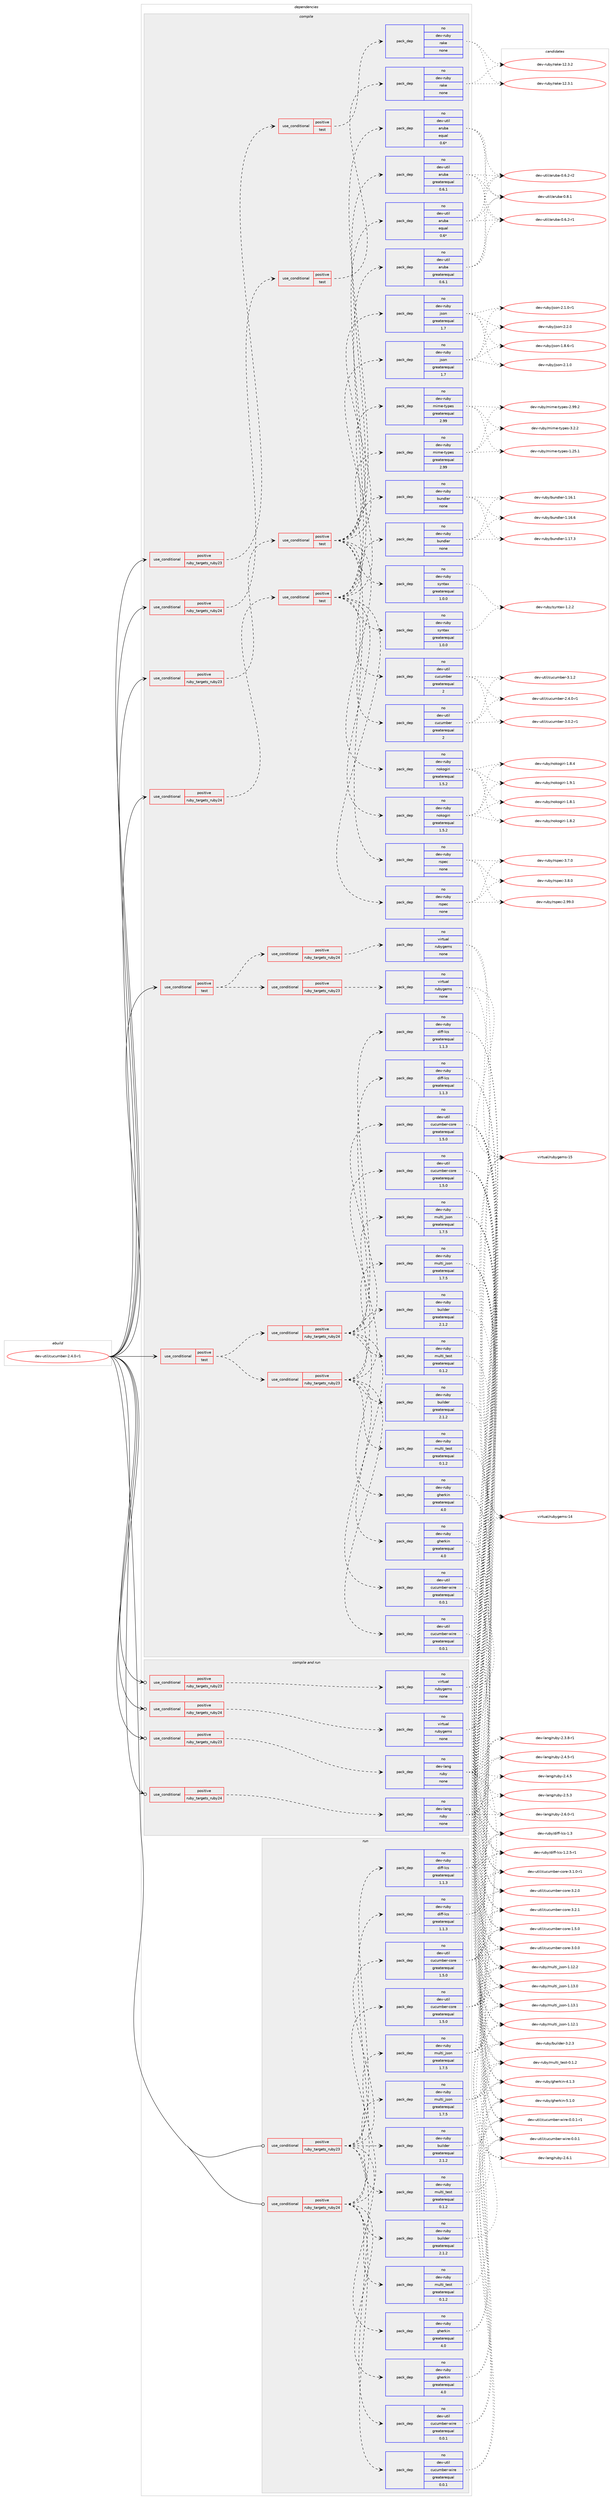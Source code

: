 digraph prolog {

# *************
# Graph options
# *************

newrank=true;
concentrate=true;
compound=true;
graph [rankdir=LR,fontname=Helvetica,fontsize=10,ranksep=1.5];#, ranksep=2.5, nodesep=0.2];
edge  [arrowhead=vee];
node  [fontname=Helvetica,fontsize=10];

# **********
# The ebuild
# **********

subgraph cluster_leftcol {
color=gray;
rank=same;
label=<<i>ebuild</i>>;
id [label="dev-util/cucumber-2.4.0-r1", color=red, width=4, href="../dev-util/cucumber-2.4.0-r1.svg"];
}

# ****************
# The dependencies
# ****************

subgraph cluster_midcol {
color=gray;
label=<<i>dependencies</i>>;
subgraph cluster_compile {
fillcolor="#eeeeee";
style=filled;
label=<<i>compile</i>>;
subgraph cond423605 {
dependency1543018 [label=<<TABLE BORDER="0" CELLBORDER="1" CELLSPACING="0" CELLPADDING="4"><TR><TD ROWSPAN="3" CELLPADDING="10">use_conditional</TD></TR><TR><TD>positive</TD></TR><TR><TD>ruby_targets_ruby23</TD></TR></TABLE>>, shape=none, color=red];
subgraph cond423606 {
dependency1543019 [label=<<TABLE BORDER="0" CELLBORDER="1" CELLSPACING="0" CELLPADDING="4"><TR><TD ROWSPAN="3" CELLPADDING="10">use_conditional</TD></TR><TR><TD>positive</TD></TR><TR><TD>test</TD></TR></TABLE>>, shape=none, color=red];
subgraph pack1095792 {
dependency1543020 [label=<<TABLE BORDER="0" CELLBORDER="1" CELLSPACING="0" CELLPADDING="4" WIDTH="220"><TR><TD ROWSPAN="6" CELLPADDING="30">pack_dep</TD></TR><TR><TD WIDTH="110">no</TD></TR><TR><TD>dev-ruby</TD></TR><TR><TD>rake</TD></TR><TR><TD>none</TD></TR><TR><TD></TD></TR></TABLE>>, shape=none, color=blue];
}
dependency1543019:e -> dependency1543020:w [weight=20,style="dashed",arrowhead="vee"];
}
dependency1543018:e -> dependency1543019:w [weight=20,style="dashed",arrowhead="vee"];
}
id:e -> dependency1543018:w [weight=20,style="solid",arrowhead="vee"];
subgraph cond423607 {
dependency1543021 [label=<<TABLE BORDER="0" CELLBORDER="1" CELLSPACING="0" CELLPADDING="4"><TR><TD ROWSPAN="3" CELLPADDING="10">use_conditional</TD></TR><TR><TD>positive</TD></TR><TR><TD>ruby_targets_ruby23</TD></TR></TABLE>>, shape=none, color=red];
subgraph cond423608 {
dependency1543022 [label=<<TABLE BORDER="0" CELLBORDER="1" CELLSPACING="0" CELLPADDING="4"><TR><TD ROWSPAN="3" CELLPADDING="10">use_conditional</TD></TR><TR><TD>positive</TD></TR><TR><TD>test</TD></TR></TABLE>>, shape=none, color=red];
subgraph pack1095793 {
dependency1543023 [label=<<TABLE BORDER="0" CELLBORDER="1" CELLSPACING="0" CELLPADDING="4" WIDTH="220"><TR><TD ROWSPAN="6" CELLPADDING="30">pack_dep</TD></TR><TR><TD WIDTH="110">no</TD></TR><TR><TD>dev-ruby</TD></TR><TR><TD>rspec</TD></TR><TR><TD>none</TD></TR><TR><TD></TD></TR></TABLE>>, shape=none, color=blue];
}
dependency1543022:e -> dependency1543023:w [weight=20,style="dashed",arrowhead="vee"];
subgraph pack1095794 {
dependency1543024 [label=<<TABLE BORDER="0" CELLBORDER="1" CELLSPACING="0" CELLPADDING="4" WIDTH="220"><TR><TD ROWSPAN="6" CELLPADDING="30">pack_dep</TD></TR><TR><TD WIDTH="110">no</TD></TR><TR><TD>dev-ruby</TD></TR><TR><TD>bundler</TD></TR><TR><TD>none</TD></TR><TR><TD></TD></TR></TABLE>>, shape=none, color=blue];
}
dependency1543022:e -> dependency1543024:w [weight=20,style="dashed",arrowhead="vee"];
subgraph pack1095795 {
dependency1543025 [label=<<TABLE BORDER="0" CELLBORDER="1" CELLSPACING="0" CELLPADDING="4" WIDTH="220"><TR><TD ROWSPAN="6" CELLPADDING="30">pack_dep</TD></TR><TR><TD WIDTH="110">no</TD></TR><TR><TD>dev-ruby</TD></TR><TR><TD>nokogiri</TD></TR><TR><TD>greaterequal</TD></TR><TR><TD>1.5.2</TD></TR></TABLE>>, shape=none, color=blue];
}
dependency1543022:e -> dependency1543025:w [weight=20,style="dashed",arrowhead="vee"];
subgraph pack1095796 {
dependency1543026 [label=<<TABLE BORDER="0" CELLBORDER="1" CELLSPACING="0" CELLPADDING="4" WIDTH="220"><TR><TD ROWSPAN="6" CELLPADDING="30">pack_dep</TD></TR><TR><TD WIDTH="110">no</TD></TR><TR><TD>dev-ruby</TD></TR><TR><TD>syntax</TD></TR><TR><TD>greaterequal</TD></TR><TR><TD>1.0.0</TD></TR></TABLE>>, shape=none, color=blue];
}
dependency1543022:e -> dependency1543026:w [weight=20,style="dashed",arrowhead="vee"];
subgraph pack1095797 {
dependency1543027 [label=<<TABLE BORDER="0" CELLBORDER="1" CELLSPACING="0" CELLPADDING="4" WIDTH="220"><TR><TD ROWSPAN="6" CELLPADDING="30">pack_dep</TD></TR><TR><TD WIDTH="110">no</TD></TR><TR><TD>dev-util</TD></TR><TR><TD>aruba</TD></TR><TR><TD>greaterequal</TD></TR><TR><TD>0.6.1</TD></TR></TABLE>>, shape=none, color=blue];
}
dependency1543022:e -> dependency1543027:w [weight=20,style="dashed",arrowhead="vee"];
subgraph pack1095798 {
dependency1543028 [label=<<TABLE BORDER="0" CELLBORDER="1" CELLSPACING="0" CELLPADDING="4" WIDTH="220"><TR><TD ROWSPAN="6" CELLPADDING="30">pack_dep</TD></TR><TR><TD WIDTH="110">no</TD></TR><TR><TD>dev-util</TD></TR><TR><TD>aruba</TD></TR><TR><TD>equal</TD></TR><TR><TD>0.6*</TD></TR></TABLE>>, shape=none, color=blue];
}
dependency1543022:e -> dependency1543028:w [weight=20,style="dashed",arrowhead="vee"];
subgraph pack1095799 {
dependency1543029 [label=<<TABLE BORDER="0" CELLBORDER="1" CELLSPACING="0" CELLPADDING="4" WIDTH="220"><TR><TD ROWSPAN="6" CELLPADDING="30">pack_dep</TD></TR><TR><TD WIDTH="110">no</TD></TR><TR><TD>dev-ruby</TD></TR><TR><TD>json</TD></TR><TR><TD>greaterequal</TD></TR><TR><TD>1.7</TD></TR></TABLE>>, shape=none, color=blue];
}
dependency1543022:e -> dependency1543029:w [weight=20,style="dashed",arrowhead="vee"];
subgraph pack1095800 {
dependency1543030 [label=<<TABLE BORDER="0" CELLBORDER="1" CELLSPACING="0" CELLPADDING="4" WIDTH="220"><TR><TD ROWSPAN="6" CELLPADDING="30">pack_dep</TD></TR><TR><TD WIDTH="110">no</TD></TR><TR><TD>dev-util</TD></TR><TR><TD>cucumber</TD></TR><TR><TD>greaterequal</TD></TR><TR><TD>2</TD></TR></TABLE>>, shape=none, color=blue];
}
dependency1543022:e -> dependency1543030:w [weight=20,style="dashed",arrowhead="vee"];
subgraph pack1095801 {
dependency1543031 [label=<<TABLE BORDER="0" CELLBORDER="1" CELLSPACING="0" CELLPADDING="4" WIDTH="220"><TR><TD ROWSPAN="6" CELLPADDING="30">pack_dep</TD></TR><TR><TD WIDTH="110">no</TD></TR><TR><TD>dev-ruby</TD></TR><TR><TD>mime-types</TD></TR><TR><TD>greaterequal</TD></TR><TR><TD>2.99</TD></TR></TABLE>>, shape=none, color=blue];
}
dependency1543022:e -> dependency1543031:w [weight=20,style="dashed",arrowhead="vee"];
}
dependency1543021:e -> dependency1543022:w [weight=20,style="dashed",arrowhead="vee"];
}
id:e -> dependency1543021:w [weight=20,style="solid",arrowhead="vee"];
subgraph cond423609 {
dependency1543032 [label=<<TABLE BORDER="0" CELLBORDER="1" CELLSPACING="0" CELLPADDING="4"><TR><TD ROWSPAN="3" CELLPADDING="10">use_conditional</TD></TR><TR><TD>positive</TD></TR><TR><TD>ruby_targets_ruby24</TD></TR></TABLE>>, shape=none, color=red];
subgraph cond423610 {
dependency1543033 [label=<<TABLE BORDER="0" CELLBORDER="1" CELLSPACING="0" CELLPADDING="4"><TR><TD ROWSPAN="3" CELLPADDING="10">use_conditional</TD></TR><TR><TD>positive</TD></TR><TR><TD>test</TD></TR></TABLE>>, shape=none, color=red];
subgraph pack1095802 {
dependency1543034 [label=<<TABLE BORDER="0" CELLBORDER="1" CELLSPACING="0" CELLPADDING="4" WIDTH="220"><TR><TD ROWSPAN="6" CELLPADDING="30">pack_dep</TD></TR><TR><TD WIDTH="110">no</TD></TR><TR><TD>dev-ruby</TD></TR><TR><TD>rake</TD></TR><TR><TD>none</TD></TR><TR><TD></TD></TR></TABLE>>, shape=none, color=blue];
}
dependency1543033:e -> dependency1543034:w [weight=20,style="dashed",arrowhead="vee"];
}
dependency1543032:e -> dependency1543033:w [weight=20,style="dashed",arrowhead="vee"];
}
id:e -> dependency1543032:w [weight=20,style="solid",arrowhead="vee"];
subgraph cond423611 {
dependency1543035 [label=<<TABLE BORDER="0" CELLBORDER="1" CELLSPACING="0" CELLPADDING="4"><TR><TD ROWSPAN="3" CELLPADDING="10">use_conditional</TD></TR><TR><TD>positive</TD></TR><TR><TD>ruby_targets_ruby24</TD></TR></TABLE>>, shape=none, color=red];
subgraph cond423612 {
dependency1543036 [label=<<TABLE BORDER="0" CELLBORDER="1" CELLSPACING="0" CELLPADDING="4"><TR><TD ROWSPAN="3" CELLPADDING="10">use_conditional</TD></TR><TR><TD>positive</TD></TR><TR><TD>test</TD></TR></TABLE>>, shape=none, color=red];
subgraph pack1095803 {
dependency1543037 [label=<<TABLE BORDER="0" CELLBORDER="1" CELLSPACING="0" CELLPADDING="4" WIDTH="220"><TR><TD ROWSPAN="6" CELLPADDING="30">pack_dep</TD></TR><TR><TD WIDTH="110">no</TD></TR><TR><TD>dev-ruby</TD></TR><TR><TD>rspec</TD></TR><TR><TD>none</TD></TR><TR><TD></TD></TR></TABLE>>, shape=none, color=blue];
}
dependency1543036:e -> dependency1543037:w [weight=20,style="dashed",arrowhead="vee"];
subgraph pack1095804 {
dependency1543038 [label=<<TABLE BORDER="0" CELLBORDER="1" CELLSPACING="0" CELLPADDING="4" WIDTH="220"><TR><TD ROWSPAN="6" CELLPADDING="30">pack_dep</TD></TR><TR><TD WIDTH="110">no</TD></TR><TR><TD>dev-ruby</TD></TR><TR><TD>bundler</TD></TR><TR><TD>none</TD></TR><TR><TD></TD></TR></TABLE>>, shape=none, color=blue];
}
dependency1543036:e -> dependency1543038:w [weight=20,style="dashed",arrowhead="vee"];
subgraph pack1095805 {
dependency1543039 [label=<<TABLE BORDER="0" CELLBORDER="1" CELLSPACING="0" CELLPADDING="4" WIDTH="220"><TR><TD ROWSPAN="6" CELLPADDING="30">pack_dep</TD></TR><TR><TD WIDTH="110">no</TD></TR><TR><TD>dev-ruby</TD></TR><TR><TD>nokogiri</TD></TR><TR><TD>greaterequal</TD></TR><TR><TD>1.5.2</TD></TR></TABLE>>, shape=none, color=blue];
}
dependency1543036:e -> dependency1543039:w [weight=20,style="dashed",arrowhead="vee"];
subgraph pack1095806 {
dependency1543040 [label=<<TABLE BORDER="0" CELLBORDER="1" CELLSPACING="0" CELLPADDING="4" WIDTH="220"><TR><TD ROWSPAN="6" CELLPADDING="30">pack_dep</TD></TR><TR><TD WIDTH="110">no</TD></TR><TR><TD>dev-ruby</TD></TR><TR><TD>syntax</TD></TR><TR><TD>greaterequal</TD></TR><TR><TD>1.0.0</TD></TR></TABLE>>, shape=none, color=blue];
}
dependency1543036:e -> dependency1543040:w [weight=20,style="dashed",arrowhead="vee"];
subgraph pack1095807 {
dependency1543041 [label=<<TABLE BORDER="0" CELLBORDER="1" CELLSPACING="0" CELLPADDING="4" WIDTH="220"><TR><TD ROWSPAN="6" CELLPADDING="30">pack_dep</TD></TR><TR><TD WIDTH="110">no</TD></TR><TR><TD>dev-util</TD></TR><TR><TD>aruba</TD></TR><TR><TD>greaterequal</TD></TR><TR><TD>0.6.1</TD></TR></TABLE>>, shape=none, color=blue];
}
dependency1543036:e -> dependency1543041:w [weight=20,style="dashed",arrowhead="vee"];
subgraph pack1095808 {
dependency1543042 [label=<<TABLE BORDER="0" CELLBORDER="1" CELLSPACING="0" CELLPADDING="4" WIDTH="220"><TR><TD ROWSPAN="6" CELLPADDING="30">pack_dep</TD></TR><TR><TD WIDTH="110">no</TD></TR><TR><TD>dev-util</TD></TR><TR><TD>aruba</TD></TR><TR><TD>equal</TD></TR><TR><TD>0.6*</TD></TR></TABLE>>, shape=none, color=blue];
}
dependency1543036:e -> dependency1543042:w [weight=20,style="dashed",arrowhead="vee"];
subgraph pack1095809 {
dependency1543043 [label=<<TABLE BORDER="0" CELLBORDER="1" CELLSPACING="0" CELLPADDING="4" WIDTH="220"><TR><TD ROWSPAN="6" CELLPADDING="30">pack_dep</TD></TR><TR><TD WIDTH="110">no</TD></TR><TR><TD>dev-ruby</TD></TR><TR><TD>json</TD></TR><TR><TD>greaterequal</TD></TR><TR><TD>1.7</TD></TR></TABLE>>, shape=none, color=blue];
}
dependency1543036:e -> dependency1543043:w [weight=20,style="dashed",arrowhead="vee"];
subgraph pack1095810 {
dependency1543044 [label=<<TABLE BORDER="0" CELLBORDER="1" CELLSPACING="0" CELLPADDING="4" WIDTH="220"><TR><TD ROWSPAN="6" CELLPADDING="30">pack_dep</TD></TR><TR><TD WIDTH="110">no</TD></TR><TR><TD>dev-util</TD></TR><TR><TD>cucumber</TD></TR><TR><TD>greaterequal</TD></TR><TR><TD>2</TD></TR></TABLE>>, shape=none, color=blue];
}
dependency1543036:e -> dependency1543044:w [weight=20,style="dashed",arrowhead="vee"];
subgraph pack1095811 {
dependency1543045 [label=<<TABLE BORDER="0" CELLBORDER="1" CELLSPACING="0" CELLPADDING="4" WIDTH="220"><TR><TD ROWSPAN="6" CELLPADDING="30">pack_dep</TD></TR><TR><TD WIDTH="110">no</TD></TR><TR><TD>dev-ruby</TD></TR><TR><TD>mime-types</TD></TR><TR><TD>greaterequal</TD></TR><TR><TD>2.99</TD></TR></TABLE>>, shape=none, color=blue];
}
dependency1543036:e -> dependency1543045:w [weight=20,style="dashed",arrowhead="vee"];
}
dependency1543035:e -> dependency1543036:w [weight=20,style="dashed",arrowhead="vee"];
}
id:e -> dependency1543035:w [weight=20,style="solid",arrowhead="vee"];
subgraph cond423613 {
dependency1543046 [label=<<TABLE BORDER="0" CELLBORDER="1" CELLSPACING="0" CELLPADDING="4"><TR><TD ROWSPAN="3" CELLPADDING="10">use_conditional</TD></TR><TR><TD>positive</TD></TR><TR><TD>test</TD></TR></TABLE>>, shape=none, color=red];
subgraph cond423614 {
dependency1543047 [label=<<TABLE BORDER="0" CELLBORDER="1" CELLSPACING="0" CELLPADDING="4"><TR><TD ROWSPAN="3" CELLPADDING="10">use_conditional</TD></TR><TR><TD>positive</TD></TR><TR><TD>ruby_targets_ruby23</TD></TR></TABLE>>, shape=none, color=red];
subgraph pack1095812 {
dependency1543048 [label=<<TABLE BORDER="0" CELLBORDER="1" CELLSPACING="0" CELLPADDING="4" WIDTH="220"><TR><TD ROWSPAN="6" CELLPADDING="30">pack_dep</TD></TR><TR><TD WIDTH="110">no</TD></TR><TR><TD>dev-ruby</TD></TR><TR><TD>builder</TD></TR><TR><TD>greaterequal</TD></TR><TR><TD>2.1.2</TD></TR></TABLE>>, shape=none, color=blue];
}
dependency1543047:e -> dependency1543048:w [weight=20,style="dashed",arrowhead="vee"];
subgraph pack1095813 {
dependency1543049 [label=<<TABLE BORDER="0" CELLBORDER="1" CELLSPACING="0" CELLPADDING="4" WIDTH="220"><TR><TD ROWSPAN="6" CELLPADDING="30">pack_dep</TD></TR><TR><TD WIDTH="110">no</TD></TR><TR><TD>dev-util</TD></TR><TR><TD>cucumber-core</TD></TR><TR><TD>greaterequal</TD></TR><TR><TD>1.5.0</TD></TR></TABLE>>, shape=none, color=blue];
}
dependency1543047:e -> dependency1543049:w [weight=20,style="dashed",arrowhead="vee"];
subgraph pack1095814 {
dependency1543050 [label=<<TABLE BORDER="0" CELLBORDER="1" CELLSPACING="0" CELLPADDING="4" WIDTH="220"><TR><TD ROWSPAN="6" CELLPADDING="30">pack_dep</TD></TR><TR><TD WIDTH="110">no</TD></TR><TR><TD>dev-util</TD></TR><TR><TD>cucumber-wire</TD></TR><TR><TD>greaterequal</TD></TR><TR><TD>0.0.1</TD></TR></TABLE>>, shape=none, color=blue];
}
dependency1543047:e -> dependency1543050:w [weight=20,style="dashed",arrowhead="vee"];
subgraph pack1095815 {
dependency1543051 [label=<<TABLE BORDER="0" CELLBORDER="1" CELLSPACING="0" CELLPADDING="4" WIDTH="220"><TR><TD ROWSPAN="6" CELLPADDING="30">pack_dep</TD></TR><TR><TD WIDTH="110">no</TD></TR><TR><TD>dev-ruby</TD></TR><TR><TD>diff-lcs</TD></TR><TR><TD>greaterequal</TD></TR><TR><TD>1.1.3</TD></TR></TABLE>>, shape=none, color=blue];
}
dependency1543047:e -> dependency1543051:w [weight=20,style="dashed",arrowhead="vee"];
subgraph pack1095816 {
dependency1543052 [label=<<TABLE BORDER="0" CELLBORDER="1" CELLSPACING="0" CELLPADDING="4" WIDTH="220"><TR><TD ROWSPAN="6" CELLPADDING="30">pack_dep</TD></TR><TR><TD WIDTH="110">no</TD></TR><TR><TD>dev-ruby</TD></TR><TR><TD>gherkin</TD></TR><TR><TD>greaterequal</TD></TR><TR><TD>4.0</TD></TR></TABLE>>, shape=none, color=blue];
}
dependency1543047:e -> dependency1543052:w [weight=20,style="dashed",arrowhead="vee"];
subgraph pack1095817 {
dependency1543053 [label=<<TABLE BORDER="0" CELLBORDER="1" CELLSPACING="0" CELLPADDING="4" WIDTH="220"><TR><TD ROWSPAN="6" CELLPADDING="30">pack_dep</TD></TR><TR><TD WIDTH="110">no</TD></TR><TR><TD>dev-ruby</TD></TR><TR><TD>multi_json</TD></TR><TR><TD>greaterequal</TD></TR><TR><TD>1.7.5</TD></TR></TABLE>>, shape=none, color=blue];
}
dependency1543047:e -> dependency1543053:w [weight=20,style="dashed",arrowhead="vee"];
subgraph pack1095818 {
dependency1543054 [label=<<TABLE BORDER="0" CELLBORDER="1" CELLSPACING="0" CELLPADDING="4" WIDTH="220"><TR><TD ROWSPAN="6" CELLPADDING="30">pack_dep</TD></TR><TR><TD WIDTH="110">no</TD></TR><TR><TD>dev-ruby</TD></TR><TR><TD>multi_test</TD></TR><TR><TD>greaterequal</TD></TR><TR><TD>0.1.2</TD></TR></TABLE>>, shape=none, color=blue];
}
dependency1543047:e -> dependency1543054:w [weight=20,style="dashed",arrowhead="vee"];
}
dependency1543046:e -> dependency1543047:w [weight=20,style="dashed",arrowhead="vee"];
subgraph cond423615 {
dependency1543055 [label=<<TABLE BORDER="0" CELLBORDER="1" CELLSPACING="0" CELLPADDING="4"><TR><TD ROWSPAN="3" CELLPADDING="10">use_conditional</TD></TR><TR><TD>positive</TD></TR><TR><TD>ruby_targets_ruby24</TD></TR></TABLE>>, shape=none, color=red];
subgraph pack1095819 {
dependency1543056 [label=<<TABLE BORDER="0" CELLBORDER="1" CELLSPACING="0" CELLPADDING="4" WIDTH="220"><TR><TD ROWSPAN="6" CELLPADDING="30">pack_dep</TD></TR><TR><TD WIDTH="110">no</TD></TR><TR><TD>dev-ruby</TD></TR><TR><TD>builder</TD></TR><TR><TD>greaterequal</TD></TR><TR><TD>2.1.2</TD></TR></TABLE>>, shape=none, color=blue];
}
dependency1543055:e -> dependency1543056:w [weight=20,style="dashed",arrowhead="vee"];
subgraph pack1095820 {
dependency1543057 [label=<<TABLE BORDER="0" CELLBORDER="1" CELLSPACING="0" CELLPADDING="4" WIDTH="220"><TR><TD ROWSPAN="6" CELLPADDING="30">pack_dep</TD></TR><TR><TD WIDTH="110">no</TD></TR><TR><TD>dev-util</TD></TR><TR><TD>cucumber-core</TD></TR><TR><TD>greaterequal</TD></TR><TR><TD>1.5.0</TD></TR></TABLE>>, shape=none, color=blue];
}
dependency1543055:e -> dependency1543057:w [weight=20,style="dashed",arrowhead="vee"];
subgraph pack1095821 {
dependency1543058 [label=<<TABLE BORDER="0" CELLBORDER="1" CELLSPACING="0" CELLPADDING="4" WIDTH="220"><TR><TD ROWSPAN="6" CELLPADDING="30">pack_dep</TD></TR><TR><TD WIDTH="110">no</TD></TR><TR><TD>dev-util</TD></TR><TR><TD>cucumber-wire</TD></TR><TR><TD>greaterequal</TD></TR><TR><TD>0.0.1</TD></TR></TABLE>>, shape=none, color=blue];
}
dependency1543055:e -> dependency1543058:w [weight=20,style="dashed",arrowhead="vee"];
subgraph pack1095822 {
dependency1543059 [label=<<TABLE BORDER="0" CELLBORDER="1" CELLSPACING="0" CELLPADDING="4" WIDTH="220"><TR><TD ROWSPAN="6" CELLPADDING="30">pack_dep</TD></TR><TR><TD WIDTH="110">no</TD></TR><TR><TD>dev-ruby</TD></TR><TR><TD>diff-lcs</TD></TR><TR><TD>greaterequal</TD></TR><TR><TD>1.1.3</TD></TR></TABLE>>, shape=none, color=blue];
}
dependency1543055:e -> dependency1543059:w [weight=20,style="dashed",arrowhead="vee"];
subgraph pack1095823 {
dependency1543060 [label=<<TABLE BORDER="0" CELLBORDER="1" CELLSPACING="0" CELLPADDING="4" WIDTH="220"><TR><TD ROWSPAN="6" CELLPADDING="30">pack_dep</TD></TR><TR><TD WIDTH="110">no</TD></TR><TR><TD>dev-ruby</TD></TR><TR><TD>gherkin</TD></TR><TR><TD>greaterequal</TD></TR><TR><TD>4.0</TD></TR></TABLE>>, shape=none, color=blue];
}
dependency1543055:e -> dependency1543060:w [weight=20,style="dashed",arrowhead="vee"];
subgraph pack1095824 {
dependency1543061 [label=<<TABLE BORDER="0" CELLBORDER="1" CELLSPACING="0" CELLPADDING="4" WIDTH="220"><TR><TD ROWSPAN="6" CELLPADDING="30">pack_dep</TD></TR><TR><TD WIDTH="110">no</TD></TR><TR><TD>dev-ruby</TD></TR><TR><TD>multi_json</TD></TR><TR><TD>greaterequal</TD></TR><TR><TD>1.7.5</TD></TR></TABLE>>, shape=none, color=blue];
}
dependency1543055:e -> dependency1543061:w [weight=20,style="dashed",arrowhead="vee"];
subgraph pack1095825 {
dependency1543062 [label=<<TABLE BORDER="0" CELLBORDER="1" CELLSPACING="0" CELLPADDING="4" WIDTH="220"><TR><TD ROWSPAN="6" CELLPADDING="30">pack_dep</TD></TR><TR><TD WIDTH="110">no</TD></TR><TR><TD>dev-ruby</TD></TR><TR><TD>multi_test</TD></TR><TR><TD>greaterequal</TD></TR><TR><TD>0.1.2</TD></TR></TABLE>>, shape=none, color=blue];
}
dependency1543055:e -> dependency1543062:w [weight=20,style="dashed",arrowhead="vee"];
}
dependency1543046:e -> dependency1543055:w [weight=20,style="dashed",arrowhead="vee"];
}
id:e -> dependency1543046:w [weight=20,style="solid",arrowhead="vee"];
subgraph cond423616 {
dependency1543063 [label=<<TABLE BORDER="0" CELLBORDER="1" CELLSPACING="0" CELLPADDING="4"><TR><TD ROWSPAN="3" CELLPADDING="10">use_conditional</TD></TR><TR><TD>positive</TD></TR><TR><TD>test</TD></TR></TABLE>>, shape=none, color=red];
subgraph cond423617 {
dependency1543064 [label=<<TABLE BORDER="0" CELLBORDER="1" CELLSPACING="0" CELLPADDING="4"><TR><TD ROWSPAN="3" CELLPADDING="10">use_conditional</TD></TR><TR><TD>positive</TD></TR><TR><TD>ruby_targets_ruby23</TD></TR></TABLE>>, shape=none, color=red];
subgraph pack1095826 {
dependency1543065 [label=<<TABLE BORDER="0" CELLBORDER="1" CELLSPACING="0" CELLPADDING="4" WIDTH="220"><TR><TD ROWSPAN="6" CELLPADDING="30">pack_dep</TD></TR><TR><TD WIDTH="110">no</TD></TR><TR><TD>virtual</TD></TR><TR><TD>rubygems</TD></TR><TR><TD>none</TD></TR><TR><TD></TD></TR></TABLE>>, shape=none, color=blue];
}
dependency1543064:e -> dependency1543065:w [weight=20,style="dashed",arrowhead="vee"];
}
dependency1543063:e -> dependency1543064:w [weight=20,style="dashed",arrowhead="vee"];
subgraph cond423618 {
dependency1543066 [label=<<TABLE BORDER="0" CELLBORDER="1" CELLSPACING="0" CELLPADDING="4"><TR><TD ROWSPAN="3" CELLPADDING="10">use_conditional</TD></TR><TR><TD>positive</TD></TR><TR><TD>ruby_targets_ruby24</TD></TR></TABLE>>, shape=none, color=red];
subgraph pack1095827 {
dependency1543067 [label=<<TABLE BORDER="0" CELLBORDER="1" CELLSPACING="0" CELLPADDING="4" WIDTH="220"><TR><TD ROWSPAN="6" CELLPADDING="30">pack_dep</TD></TR><TR><TD WIDTH="110">no</TD></TR><TR><TD>virtual</TD></TR><TR><TD>rubygems</TD></TR><TR><TD>none</TD></TR><TR><TD></TD></TR></TABLE>>, shape=none, color=blue];
}
dependency1543066:e -> dependency1543067:w [weight=20,style="dashed",arrowhead="vee"];
}
dependency1543063:e -> dependency1543066:w [weight=20,style="dashed",arrowhead="vee"];
}
id:e -> dependency1543063:w [weight=20,style="solid",arrowhead="vee"];
}
subgraph cluster_compileandrun {
fillcolor="#eeeeee";
style=filled;
label=<<i>compile and run</i>>;
subgraph cond423619 {
dependency1543068 [label=<<TABLE BORDER="0" CELLBORDER="1" CELLSPACING="0" CELLPADDING="4"><TR><TD ROWSPAN="3" CELLPADDING="10">use_conditional</TD></TR><TR><TD>positive</TD></TR><TR><TD>ruby_targets_ruby23</TD></TR></TABLE>>, shape=none, color=red];
subgraph pack1095828 {
dependency1543069 [label=<<TABLE BORDER="0" CELLBORDER="1" CELLSPACING="0" CELLPADDING="4" WIDTH="220"><TR><TD ROWSPAN="6" CELLPADDING="30">pack_dep</TD></TR><TR><TD WIDTH="110">no</TD></TR><TR><TD>dev-lang</TD></TR><TR><TD>ruby</TD></TR><TR><TD>none</TD></TR><TR><TD></TD></TR></TABLE>>, shape=none, color=blue];
}
dependency1543068:e -> dependency1543069:w [weight=20,style="dashed",arrowhead="vee"];
}
id:e -> dependency1543068:w [weight=20,style="solid",arrowhead="odotvee"];
subgraph cond423620 {
dependency1543070 [label=<<TABLE BORDER="0" CELLBORDER="1" CELLSPACING="0" CELLPADDING="4"><TR><TD ROWSPAN="3" CELLPADDING="10">use_conditional</TD></TR><TR><TD>positive</TD></TR><TR><TD>ruby_targets_ruby23</TD></TR></TABLE>>, shape=none, color=red];
subgraph pack1095829 {
dependency1543071 [label=<<TABLE BORDER="0" CELLBORDER="1" CELLSPACING="0" CELLPADDING="4" WIDTH="220"><TR><TD ROWSPAN="6" CELLPADDING="30">pack_dep</TD></TR><TR><TD WIDTH="110">no</TD></TR><TR><TD>virtual</TD></TR><TR><TD>rubygems</TD></TR><TR><TD>none</TD></TR><TR><TD></TD></TR></TABLE>>, shape=none, color=blue];
}
dependency1543070:e -> dependency1543071:w [weight=20,style="dashed",arrowhead="vee"];
}
id:e -> dependency1543070:w [weight=20,style="solid",arrowhead="odotvee"];
subgraph cond423621 {
dependency1543072 [label=<<TABLE BORDER="0" CELLBORDER="1" CELLSPACING="0" CELLPADDING="4"><TR><TD ROWSPAN="3" CELLPADDING="10">use_conditional</TD></TR><TR><TD>positive</TD></TR><TR><TD>ruby_targets_ruby24</TD></TR></TABLE>>, shape=none, color=red];
subgraph pack1095830 {
dependency1543073 [label=<<TABLE BORDER="0" CELLBORDER="1" CELLSPACING="0" CELLPADDING="4" WIDTH="220"><TR><TD ROWSPAN="6" CELLPADDING="30">pack_dep</TD></TR><TR><TD WIDTH="110">no</TD></TR><TR><TD>dev-lang</TD></TR><TR><TD>ruby</TD></TR><TR><TD>none</TD></TR><TR><TD></TD></TR></TABLE>>, shape=none, color=blue];
}
dependency1543072:e -> dependency1543073:w [weight=20,style="dashed",arrowhead="vee"];
}
id:e -> dependency1543072:w [weight=20,style="solid",arrowhead="odotvee"];
subgraph cond423622 {
dependency1543074 [label=<<TABLE BORDER="0" CELLBORDER="1" CELLSPACING="0" CELLPADDING="4"><TR><TD ROWSPAN="3" CELLPADDING="10">use_conditional</TD></TR><TR><TD>positive</TD></TR><TR><TD>ruby_targets_ruby24</TD></TR></TABLE>>, shape=none, color=red];
subgraph pack1095831 {
dependency1543075 [label=<<TABLE BORDER="0" CELLBORDER="1" CELLSPACING="0" CELLPADDING="4" WIDTH="220"><TR><TD ROWSPAN="6" CELLPADDING="30">pack_dep</TD></TR><TR><TD WIDTH="110">no</TD></TR><TR><TD>virtual</TD></TR><TR><TD>rubygems</TD></TR><TR><TD>none</TD></TR><TR><TD></TD></TR></TABLE>>, shape=none, color=blue];
}
dependency1543074:e -> dependency1543075:w [weight=20,style="dashed",arrowhead="vee"];
}
id:e -> dependency1543074:w [weight=20,style="solid",arrowhead="odotvee"];
}
subgraph cluster_run {
fillcolor="#eeeeee";
style=filled;
label=<<i>run</i>>;
subgraph cond423623 {
dependency1543076 [label=<<TABLE BORDER="0" CELLBORDER="1" CELLSPACING="0" CELLPADDING="4"><TR><TD ROWSPAN="3" CELLPADDING="10">use_conditional</TD></TR><TR><TD>positive</TD></TR><TR><TD>ruby_targets_ruby23</TD></TR></TABLE>>, shape=none, color=red];
subgraph pack1095832 {
dependency1543077 [label=<<TABLE BORDER="0" CELLBORDER="1" CELLSPACING="0" CELLPADDING="4" WIDTH="220"><TR><TD ROWSPAN="6" CELLPADDING="30">pack_dep</TD></TR><TR><TD WIDTH="110">no</TD></TR><TR><TD>dev-ruby</TD></TR><TR><TD>builder</TD></TR><TR><TD>greaterequal</TD></TR><TR><TD>2.1.2</TD></TR></TABLE>>, shape=none, color=blue];
}
dependency1543076:e -> dependency1543077:w [weight=20,style="dashed",arrowhead="vee"];
subgraph pack1095833 {
dependency1543078 [label=<<TABLE BORDER="0" CELLBORDER="1" CELLSPACING="0" CELLPADDING="4" WIDTH="220"><TR><TD ROWSPAN="6" CELLPADDING="30">pack_dep</TD></TR><TR><TD WIDTH="110">no</TD></TR><TR><TD>dev-util</TD></TR><TR><TD>cucumber-core</TD></TR><TR><TD>greaterequal</TD></TR><TR><TD>1.5.0</TD></TR></TABLE>>, shape=none, color=blue];
}
dependency1543076:e -> dependency1543078:w [weight=20,style="dashed",arrowhead="vee"];
subgraph pack1095834 {
dependency1543079 [label=<<TABLE BORDER="0" CELLBORDER="1" CELLSPACING="0" CELLPADDING="4" WIDTH="220"><TR><TD ROWSPAN="6" CELLPADDING="30">pack_dep</TD></TR><TR><TD WIDTH="110">no</TD></TR><TR><TD>dev-util</TD></TR><TR><TD>cucumber-wire</TD></TR><TR><TD>greaterequal</TD></TR><TR><TD>0.0.1</TD></TR></TABLE>>, shape=none, color=blue];
}
dependency1543076:e -> dependency1543079:w [weight=20,style="dashed",arrowhead="vee"];
subgraph pack1095835 {
dependency1543080 [label=<<TABLE BORDER="0" CELLBORDER="1" CELLSPACING="0" CELLPADDING="4" WIDTH="220"><TR><TD ROWSPAN="6" CELLPADDING="30">pack_dep</TD></TR><TR><TD WIDTH="110">no</TD></TR><TR><TD>dev-ruby</TD></TR><TR><TD>diff-lcs</TD></TR><TR><TD>greaterequal</TD></TR><TR><TD>1.1.3</TD></TR></TABLE>>, shape=none, color=blue];
}
dependency1543076:e -> dependency1543080:w [weight=20,style="dashed",arrowhead="vee"];
subgraph pack1095836 {
dependency1543081 [label=<<TABLE BORDER="0" CELLBORDER="1" CELLSPACING="0" CELLPADDING="4" WIDTH="220"><TR><TD ROWSPAN="6" CELLPADDING="30">pack_dep</TD></TR><TR><TD WIDTH="110">no</TD></TR><TR><TD>dev-ruby</TD></TR><TR><TD>gherkin</TD></TR><TR><TD>greaterequal</TD></TR><TR><TD>4.0</TD></TR></TABLE>>, shape=none, color=blue];
}
dependency1543076:e -> dependency1543081:w [weight=20,style="dashed",arrowhead="vee"];
subgraph pack1095837 {
dependency1543082 [label=<<TABLE BORDER="0" CELLBORDER="1" CELLSPACING="0" CELLPADDING="4" WIDTH="220"><TR><TD ROWSPAN="6" CELLPADDING="30">pack_dep</TD></TR><TR><TD WIDTH="110">no</TD></TR><TR><TD>dev-ruby</TD></TR><TR><TD>multi_json</TD></TR><TR><TD>greaterequal</TD></TR><TR><TD>1.7.5</TD></TR></TABLE>>, shape=none, color=blue];
}
dependency1543076:e -> dependency1543082:w [weight=20,style="dashed",arrowhead="vee"];
subgraph pack1095838 {
dependency1543083 [label=<<TABLE BORDER="0" CELLBORDER="1" CELLSPACING="0" CELLPADDING="4" WIDTH="220"><TR><TD ROWSPAN="6" CELLPADDING="30">pack_dep</TD></TR><TR><TD WIDTH="110">no</TD></TR><TR><TD>dev-ruby</TD></TR><TR><TD>multi_test</TD></TR><TR><TD>greaterequal</TD></TR><TR><TD>0.1.2</TD></TR></TABLE>>, shape=none, color=blue];
}
dependency1543076:e -> dependency1543083:w [weight=20,style="dashed",arrowhead="vee"];
}
id:e -> dependency1543076:w [weight=20,style="solid",arrowhead="odot"];
subgraph cond423624 {
dependency1543084 [label=<<TABLE BORDER="0" CELLBORDER="1" CELLSPACING="0" CELLPADDING="4"><TR><TD ROWSPAN="3" CELLPADDING="10">use_conditional</TD></TR><TR><TD>positive</TD></TR><TR><TD>ruby_targets_ruby24</TD></TR></TABLE>>, shape=none, color=red];
subgraph pack1095839 {
dependency1543085 [label=<<TABLE BORDER="0" CELLBORDER="1" CELLSPACING="0" CELLPADDING="4" WIDTH="220"><TR><TD ROWSPAN="6" CELLPADDING="30">pack_dep</TD></TR><TR><TD WIDTH="110">no</TD></TR><TR><TD>dev-ruby</TD></TR><TR><TD>builder</TD></TR><TR><TD>greaterequal</TD></TR><TR><TD>2.1.2</TD></TR></TABLE>>, shape=none, color=blue];
}
dependency1543084:e -> dependency1543085:w [weight=20,style="dashed",arrowhead="vee"];
subgraph pack1095840 {
dependency1543086 [label=<<TABLE BORDER="0" CELLBORDER="1" CELLSPACING="0" CELLPADDING="4" WIDTH="220"><TR><TD ROWSPAN="6" CELLPADDING="30">pack_dep</TD></TR><TR><TD WIDTH="110">no</TD></TR><TR><TD>dev-util</TD></TR><TR><TD>cucumber-core</TD></TR><TR><TD>greaterequal</TD></TR><TR><TD>1.5.0</TD></TR></TABLE>>, shape=none, color=blue];
}
dependency1543084:e -> dependency1543086:w [weight=20,style="dashed",arrowhead="vee"];
subgraph pack1095841 {
dependency1543087 [label=<<TABLE BORDER="0" CELLBORDER="1" CELLSPACING="0" CELLPADDING="4" WIDTH="220"><TR><TD ROWSPAN="6" CELLPADDING="30">pack_dep</TD></TR><TR><TD WIDTH="110">no</TD></TR><TR><TD>dev-util</TD></TR><TR><TD>cucumber-wire</TD></TR><TR><TD>greaterequal</TD></TR><TR><TD>0.0.1</TD></TR></TABLE>>, shape=none, color=blue];
}
dependency1543084:e -> dependency1543087:w [weight=20,style="dashed",arrowhead="vee"];
subgraph pack1095842 {
dependency1543088 [label=<<TABLE BORDER="0" CELLBORDER="1" CELLSPACING="0" CELLPADDING="4" WIDTH="220"><TR><TD ROWSPAN="6" CELLPADDING="30">pack_dep</TD></TR><TR><TD WIDTH="110">no</TD></TR><TR><TD>dev-ruby</TD></TR><TR><TD>diff-lcs</TD></TR><TR><TD>greaterequal</TD></TR><TR><TD>1.1.3</TD></TR></TABLE>>, shape=none, color=blue];
}
dependency1543084:e -> dependency1543088:w [weight=20,style="dashed",arrowhead="vee"];
subgraph pack1095843 {
dependency1543089 [label=<<TABLE BORDER="0" CELLBORDER="1" CELLSPACING="0" CELLPADDING="4" WIDTH="220"><TR><TD ROWSPAN="6" CELLPADDING="30">pack_dep</TD></TR><TR><TD WIDTH="110">no</TD></TR><TR><TD>dev-ruby</TD></TR><TR><TD>gherkin</TD></TR><TR><TD>greaterequal</TD></TR><TR><TD>4.0</TD></TR></TABLE>>, shape=none, color=blue];
}
dependency1543084:e -> dependency1543089:w [weight=20,style="dashed",arrowhead="vee"];
subgraph pack1095844 {
dependency1543090 [label=<<TABLE BORDER="0" CELLBORDER="1" CELLSPACING="0" CELLPADDING="4" WIDTH="220"><TR><TD ROWSPAN="6" CELLPADDING="30">pack_dep</TD></TR><TR><TD WIDTH="110">no</TD></TR><TR><TD>dev-ruby</TD></TR><TR><TD>multi_json</TD></TR><TR><TD>greaterequal</TD></TR><TR><TD>1.7.5</TD></TR></TABLE>>, shape=none, color=blue];
}
dependency1543084:e -> dependency1543090:w [weight=20,style="dashed",arrowhead="vee"];
subgraph pack1095845 {
dependency1543091 [label=<<TABLE BORDER="0" CELLBORDER="1" CELLSPACING="0" CELLPADDING="4" WIDTH="220"><TR><TD ROWSPAN="6" CELLPADDING="30">pack_dep</TD></TR><TR><TD WIDTH="110">no</TD></TR><TR><TD>dev-ruby</TD></TR><TR><TD>multi_test</TD></TR><TR><TD>greaterequal</TD></TR><TR><TD>0.1.2</TD></TR></TABLE>>, shape=none, color=blue];
}
dependency1543084:e -> dependency1543091:w [weight=20,style="dashed",arrowhead="vee"];
}
id:e -> dependency1543084:w [weight=20,style="solid",arrowhead="odot"];
}
}

# **************
# The candidates
# **************

subgraph cluster_choices {
rank=same;
color=gray;
label=<<i>candidates</i>>;

subgraph choice1095792 {
color=black;
nodesep=1;
choice1001011184511411798121471149710710145495046514649 [label="dev-ruby/rake-12.3.1", color=red, width=4,href="../dev-ruby/rake-12.3.1.svg"];
choice1001011184511411798121471149710710145495046514650 [label="dev-ruby/rake-12.3.2", color=red, width=4,href="../dev-ruby/rake-12.3.2.svg"];
dependency1543020:e -> choice1001011184511411798121471149710710145495046514649:w [style=dotted,weight="100"];
dependency1543020:e -> choice1001011184511411798121471149710710145495046514650:w [style=dotted,weight="100"];
}
subgraph choice1095793 {
color=black;
nodesep=1;
choice1001011184511411798121471141151121019945504657574648 [label="dev-ruby/rspec-2.99.0", color=red, width=4,href="../dev-ruby/rspec-2.99.0.svg"];
choice10010111845114117981214711411511210199455146554648 [label="dev-ruby/rspec-3.7.0", color=red, width=4,href="../dev-ruby/rspec-3.7.0.svg"];
choice10010111845114117981214711411511210199455146564648 [label="dev-ruby/rspec-3.8.0", color=red, width=4,href="../dev-ruby/rspec-3.8.0.svg"];
dependency1543023:e -> choice1001011184511411798121471141151121019945504657574648:w [style=dotted,weight="100"];
dependency1543023:e -> choice10010111845114117981214711411511210199455146554648:w [style=dotted,weight="100"];
dependency1543023:e -> choice10010111845114117981214711411511210199455146564648:w [style=dotted,weight="100"];
}
subgraph choice1095794 {
color=black;
nodesep=1;
choice1001011184511411798121479811711010010810111445494649544649 [label="dev-ruby/bundler-1.16.1", color=red, width=4,href="../dev-ruby/bundler-1.16.1.svg"];
choice1001011184511411798121479811711010010810111445494649544654 [label="dev-ruby/bundler-1.16.6", color=red, width=4,href="../dev-ruby/bundler-1.16.6.svg"];
choice1001011184511411798121479811711010010810111445494649554651 [label="dev-ruby/bundler-1.17.3", color=red, width=4,href="../dev-ruby/bundler-1.17.3.svg"];
dependency1543024:e -> choice1001011184511411798121479811711010010810111445494649544649:w [style=dotted,weight="100"];
dependency1543024:e -> choice1001011184511411798121479811711010010810111445494649544654:w [style=dotted,weight="100"];
dependency1543024:e -> choice1001011184511411798121479811711010010810111445494649554651:w [style=dotted,weight="100"];
}
subgraph choice1095795 {
color=black;
nodesep=1;
choice100101118451141179812147110111107111103105114105454946564649 [label="dev-ruby/nokogiri-1.8.1", color=red, width=4,href="../dev-ruby/nokogiri-1.8.1.svg"];
choice100101118451141179812147110111107111103105114105454946564650 [label="dev-ruby/nokogiri-1.8.2", color=red, width=4,href="../dev-ruby/nokogiri-1.8.2.svg"];
choice100101118451141179812147110111107111103105114105454946564652 [label="dev-ruby/nokogiri-1.8.4", color=red, width=4,href="../dev-ruby/nokogiri-1.8.4.svg"];
choice100101118451141179812147110111107111103105114105454946574649 [label="dev-ruby/nokogiri-1.9.1", color=red, width=4,href="../dev-ruby/nokogiri-1.9.1.svg"];
dependency1543025:e -> choice100101118451141179812147110111107111103105114105454946564649:w [style=dotted,weight="100"];
dependency1543025:e -> choice100101118451141179812147110111107111103105114105454946564650:w [style=dotted,weight="100"];
dependency1543025:e -> choice100101118451141179812147110111107111103105114105454946564652:w [style=dotted,weight="100"];
dependency1543025:e -> choice100101118451141179812147110111107111103105114105454946574649:w [style=dotted,weight="100"];
}
subgraph choice1095796 {
color=black;
nodesep=1;
choice10010111845114117981214711512111011697120454946504650 [label="dev-ruby/syntax-1.2.2", color=red, width=4,href="../dev-ruby/syntax-1.2.2.svg"];
dependency1543026:e -> choice10010111845114117981214711512111011697120454946504650:w [style=dotted,weight="100"];
}
subgraph choice1095797 {
color=black;
nodesep=1;
choice10010111845117116105108479711411798974548465446504511449 [label="dev-util/aruba-0.6.2-r1", color=red, width=4,href="../dev-util/aruba-0.6.2-r1.svg"];
choice10010111845117116105108479711411798974548465446504511450 [label="dev-util/aruba-0.6.2-r2", color=red, width=4,href="../dev-util/aruba-0.6.2-r2.svg"];
choice1001011184511711610510847971141179897454846564649 [label="dev-util/aruba-0.8.1", color=red, width=4,href="../dev-util/aruba-0.8.1.svg"];
dependency1543027:e -> choice10010111845117116105108479711411798974548465446504511449:w [style=dotted,weight="100"];
dependency1543027:e -> choice10010111845117116105108479711411798974548465446504511450:w [style=dotted,weight="100"];
dependency1543027:e -> choice1001011184511711610510847971141179897454846564649:w [style=dotted,weight="100"];
}
subgraph choice1095798 {
color=black;
nodesep=1;
choice10010111845117116105108479711411798974548465446504511449 [label="dev-util/aruba-0.6.2-r1", color=red, width=4,href="../dev-util/aruba-0.6.2-r1.svg"];
choice10010111845117116105108479711411798974548465446504511450 [label="dev-util/aruba-0.6.2-r2", color=red, width=4,href="../dev-util/aruba-0.6.2-r2.svg"];
choice1001011184511711610510847971141179897454846564649 [label="dev-util/aruba-0.8.1", color=red, width=4,href="../dev-util/aruba-0.8.1.svg"];
dependency1543028:e -> choice10010111845117116105108479711411798974548465446504511449:w [style=dotted,weight="100"];
dependency1543028:e -> choice10010111845117116105108479711411798974548465446504511450:w [style=dotted,weight="100"];
dependency1543028:e -> choice1001011184511711610510847971141179897454846564649:w [style=dotted,weight="100"];
}
subgraph choice1095799 {
color=black;
nodesep=1;
choice1001011184511411798121471061151111104549465646544511449 [label="dev-ruby/json-1.8.6-r1", color=red, width=4,href="../dev-ruby/json-1.8.6-r1.svg"];
choice100101118451141179812147106115111110455046494648 [label="dev-ruby/json-2.1.0", color=red, width=4,href="../dev-ruby/json-2.1.0.svg"];
choice1001011184511411798121471061151111104550464946484511449 [label="dev-ruby/json-2.1.0-r1", color=red, width=4,href="../dev-ruby/json-2.1.0-r1.svg"];
choice100101118451141179812147106115111110455046504648 [label="dev-ruby/json-2.2.0", color=red, width=4,href="../dev-ruby/json-2.2.0.svg"];
dependency1543029:e -> choice1001011184511411798121471061151111104549465646544511449:w [style=dotted,weight="100"];
dependency1543029:e -> choice100101118451141179812147106115111110455046494648:w [style=dotted,weight="100"];
dependency1543029:e -> choice1001011184511411798121471061151111104550464946484511449:w [style=dotted,weight="100"];
dependency1543029:e -> choice100101118451141179812147106115111110455046504648:w [style=dotted,weight="100"];
}
subgraph choice1095800 {
color=black;
nodesep=1;
choice10010111845117116105108479911799117109981011144550465246484511449 [label="dev-util/cucumber-2.4.0-r1", color=red, width=4,href="../dev-util/cucumber-2.4.0-r1.svg"];
choice10010111845117116105108479911799117109981011144551464846504511449 [label="dev-util/cucumber-3.0.2-r1", color=red, width=4,href="../dev-util/cucumber-3.0.2-r1.svg"];
choice1001011184511711610510847991179911710998101114455146494650 [label="dev-util/cucumber-3.1.2", color=red, width=4,href="../dev-util/cucumber-3.1.2.svg"];
dependency1543030:e -> choice10010111845117116105108479911799117109981011144550465246484511449:w [style=dotted,weight="100"];
dependency1543030:e -> choice10010111845117116105108479911799117109981011144551464846504511449:w [style=dotted,weight="100"];
dependency1543030:e -> choice1001011184511711610510847991179911710998101114455146494650:w [style=dotted,weight="100"];
}
subgraph choice1095801 {
color=black;
nodesep=1;
choice1001011184511411798121471091051091014511612111210111545494650534649 [label="dev-ruby/mime-types-1.25.1", color=red, width=4,href="../dev-ruby/mime-types-1.25.1.svg"];
choice1001011184511411798121471091051091014511612111210111545504657574650 [label="dev-ruby/mime-types-2.99.2", color=red, width=4,href="../dev-ruby/mime-types-2.99.2.svg"];
choice10010111845114117981214710910510910145116121112101115455146504650 [label="dev-ruby/mime-types-3.2.2", color=red, width=4,href="../dev-ruby/mime-types-3.2.2.svg"];
dependency1543031:e -> choice1001011184511411798121471091051091014511612111210111545494650534649:w [style=dotted,weight="100"];
dependency1543031:e -> choice1001011184511411798121471091051091014511612111210111545504657574650:w [style=dotted,weight="100"];
dependency1543031:e -> choice10010111845114117981214710910510910145116121112101115455146504650:w [style=dotted,weight="100"];
}
subgraph choice1095802 {
color=black;
nodesep=1;
choice1001011184511411798121471149710710145495046514649 [label="dev-ruby/rake-12.3.1", color=red, width=4,href="../dev-ruby/rake-12.3.1.svg"];
choice1001011184511411798121471149710710145495046514650 [label="dev-ruby/rake-12.3.2", color=red, width=4,href="../dev-ruby/rake-12.3.2.svg"];
dependency1543034:e -> choice1001011184511411798121471149710710145495046514649:w [style=dotted,weight="100"];
dependency1543034:e -> choice1001011184511411798121471149710710145495046514650:w [style=dotted,weight="100"];
}
subgraph choice1095803 {
color=black;
nodesep=1;
choice1001011184511411798121471141151121019945504657574648 [label="dev-ruby/rspec-2.99.0", color=red, width=4,href="../dev-ruby/rspec-2.99.0.svg"];
choice10010111845114117981214711411511210199455146554648 [label="dev-ruby/rspec-3.7.0", color=red, width=4,href="../dev-ruby/rspec-3.7.0.svg"];
choice10010111845114117981214711411511210199455146564648 [label="dev-ruby/rspec-3.8.0", color=red, width=4,href="../dev-ruby/rspec-3.8.0.svg"];
dependency1543037:e -> choice1001011184511411798121471141151121019945504657574648:w [style=dotted,weight="100"];
dependency1543037:e -> choice10010111845114117981214711411511210199455146554648:w [style=dotted,weight="100"];
dependency1543037:e -> choice10010111845114117981214711411511210199455146564648:w [style=dotted,weight="100"];
}
subgraph choice1095804 {
color=black;
nodesep=1;
choice1001011184511411798121479811711010010810111445494649544649 [label="dev-ruby/bundler-1.16.1", color=red, width=4,href="../dev-ruby/bundler-1.16.1.svg"];
choice1001011184511411798121479811711010010810111445494649544654 [label="dev-ruby/bundler-1.16.6", color=red, width=4,href="../dev-ruby/bundler-1.16.6.svg"];
choice1001011184511411798121479811711010010810111445494649554651 [label="dev-ruby/bundler-1.17.3", color=red, width=4,href="../dev-ruby/bundler-1.17.3.svg"];
dependency1543038:e -> choice1001011184511411798121479811711010010810111445494649544649:w [style=dotted,weight="100"];
dependency1543038:e -> choice1001011184511411798121479811711010010810111445494649544654:w [style=dotted,weight="100"];
dependency1543038:e -> choice1001011184511411798121479811711010010810111445494649554651:w [style=dotted,weight="100"];
}
subgraph choice1095805 {
color=black;
nodesep=1;
choice100101118451141179812147110111107111103105114105454946564649 [label="dev-ruby/nokogiri-1.8.1", color=red, width=4,href="../dev-ruby/nokogiri-1.8.1.svg"];
choice100101118451141179812147110111107111103105114105454946564650 [label="dev-ruby/nokogiri-1.8.2", color=red, width=4,href="../dev-ruby/nokogiri-1.8.2.svg"];
choice100101118451141179812147110111107111103105114105454946564652 [label="dev-ruby/nokogiri-1.8.4", color=red, width=4,href="../dev-ruby/nokogiri-1.8.4.svg"];
choice100101118451141179812147110111107111103105114105454946574649 [label="dev-ruby/nokogiri-1.9.1", color=red, width=4,href="../dev-ruby/nokogiri-1.9.1.svg"];
dependency1543039:e -> choice100101118451141179812147110111107111103105114105454946564649:w [style=dotted,weight="100"];
dependency1543039:e -> choice100101118451141179812147110111107111103105114105454946564650:w [style=dotted,weight="100"];
dependency1543039:e -> choice100101118451141179812147110111107111103105114105454946564652:w [style=dotted,weight="100"];
dependency1543039:e -> choice100101118451141179812147110111107111103105114105454946574649:w [style=dotted,weight="100"];
}
subgraph choice1095806 {
color=black;
nodesep=1;
choice10010111845114117981214711512111011697120454946504650 [label="dev-ruby/syntax-1.2.2", color=red, width=4,href="../dev-ruby/syntax-1.2.2.svg"];
dependency1543040:e -> choice10010111845114117981214711512111011697120454946504650:w [style=dotted,weight="100"];
}
subgraph choice1095807 {
color=black;
nodesep=1;
choice10010111845117116105108479711411798974548465446504511449 [label="dev-util/aruba-0.6.2-r1", color=red, width=4,href="../dev-util/aruba-0.6.2-r1.svg"];
choice10010111845117116105108479711411798974548465446504511450 [label="dev-util/aruba-0.6.2-r2", color=red, width=4,href="../dev-util/aruba-0.6.2-r2.svg"];
choice1001011184511711610510847971141179897454846564649 [label="dev-util/aruba-0.8.1", color=red, width=4,href="../dev-util/aruba-0.8.1.svg"];
dependency1543041:e -> choice10010111845117116105108479711411798974548465446504511449:w [style=dotted,weight="100"];
dependency1543041:e -> choice10010111845117116105108479711411798974548465446504511450:w [style=dotted,weight="100"];
dependency1543041:e -> choice1001011184511711610510847971141179897454846564649:w [style=dotted,weight="100"];
}
subgraph choice1095808 {
color=black;
nodesep=1;
choice10010111845117116105108479711411798974548465446504511449 [label="dev-util/aruba-0.6.2-r1", color=red, width=4,href="../dev-util/aruba-0.6.2-r1.svg"];
choice10010111845117116105108479711411798974548465446504511450 [label="dev-util/aruba-0.6.2-r2", color=red, width=4,href="../dev-util/aruba-0.6.2-r2.svg"];
choice1001011184511711610510847971141179897454846564649 [label="dev-util/aruba-0.8.1", color=red, width=4,href="../dev-util/aruba-0.8.1.svg"];
dependency1543042:e -> choice10010111845117116105108479711411798974548465446504511449:w [style=dotted,weight="100"];
dependency1543042:e -> choice10010111845117116105108479711411798974548465446504511450:w [style=dotted,weight="100"];
dependency1543042:e -> choice1001011184511711610510847971141179897454846564649:w [style=dotted,weight="100"];
}
subgraph choice1095809 {
color=black;
nodesep=1;
choice1001011184511411798121471061151111104549465646544511449 [label="dev-ruby/json-1.8.6-r1", color=red, width=4,href="../dev-ruby/json-1.8.6-r1.svg"];
choice100101118451141179812147106115111110455046494648 [label="dev-ruby/json-2.1.0", color=red, width=4,href="../dev-ruby/json-2.1.0.svg"];
choice1001011184511411798121471061151111104550464946484511449 [label="dev-ruby/json-2.1.0-r1", color=red, width=4,href="../dev-ruby/json-2.1.0-r1.svg"];
choice100101118451141179812147106115111110455046504648 [label="dev-ruby/json-2.2.0", color=red, width=4,href="../dev-ruby/json-2.2.0.svg"];
dependency1543043:e -> choice1001011184511411798121471061151111104549465646544511449:w [style=dotted,weight="100"];
dependency1543043:e -> choice100101118451141179812147106115111110455046494648:w [style=dotted,weight="100"];
dependency1543043:e -> choice1001011184511411798121471061151111104550464946484511449:w [style=dotted,weight="100"];
dependency1543043:e -> choice100101118451141179812147106115111110455046504648:w [style=dotted,weight="100"];
}
subgraph choice1095810 {
color=black;
nodesep=1;
choice10010111845117116105108479911799117109981011144550465246484511449 [label="dev-util/cucumber-2.4.0-r1", color=red, width=4,href="../dev-util/cucumber-2.4.0-r1.svg"];
choice10010111845117116105108479911799117109981011144551464846504511449 [label="dev-util/cucumber-3.0.2-r1", color=red, width=4,href="../dev-util/cucumber-3.0.2-r1.svg"];
choice1001011184511711610510847991179911710998101114455146494650 [label="dev-util/cucumber-3.1.2", color=red, width=4,href="../dev-util/cucumber-3.1.2.svg"];
dependency1543044:e -> choice10010111845117116105108479911799117109981011144550465246484511449:w [style=dotted,weight="100"];
dependency1543044:e -> choice10010111845117116105108479911799117109981011144551464846504511449:w [style=dotted,weight="100"];
dependency1543044:e -> choice1001011184511711610510847991179911710998101114455146494650:w [style=dotted,weight="100"];
}
subgraph choice1095811 {
color=black;
nodesep=1;
choice1001011184511411798121471091051091014511612111210111545494650534649 [label="dev-ruby/mime-types-1.25.1", color=red, width=4,href="../dev-ruby/mime-types-1.25.1.svg"];
choice1001011184511411798121471091051091014511612111210111545504657574650 [label="dev-ruby/mime-types-2.99.2", color=red, width=4,href="../dev-ruby/mime-types-2.99.2.svg"];
choice10010111845114117981214710910510910145116121112101115455146504650 [label="dev-ruby/mime-types-3.2.2", color=red, width=4,href="../dev-ruby/mime-types-3.2.2.svg"];
dependency1543045:e -> choice1001011184511411798121471091051091014511612111210111545494650534649:w [style=dotted,weight="100"];
dependency1543045:e -> choice1001011184511411798121471091051091014511612111210111545504657574650:w [style=dotted,weight="100"];
dependency1543045:e -> choice10010111845114117981214710910510910145116121112101115455146504650:w [style=dotted,weight="100"];
}
subgraph choice1095812 {
color=black;
nodesep=1;
choice10010111845114117981214798117105108100101114455146504651 [label="dev-ruby/builder-3.2.3", color=red, width=4,href="../dev-ruby/builder-3.2.3.svg"];
dependency1543048:e -> choice10010111845114117981214798117105108100101114455146504651:w [style=dotted,weight="100"];
}
subgraph choice1095813 {
color=black;
nodesep=1;
choice10010111845117116105108479911799117109981011144599111114101454946534648 [label="dev-util/cucumber-core-1.5.0", color=red, width=4,href="../dev-util/cucumber-core-1.5.0.svg"];
choice10010111845117116105108479911799117109981011144599111114101455146484648 [label="dev-util/cucumber-core-3.0.0", color=red, width=4,href="../dev-util/cucumber-core-3.0.0.svg"];
choice100101118451171161051084799117991171099810111445991111141014551464946484511449 [label="dev-util/cucumber-core-3.1.0-r1", color=red, width=4,href="../dev-util/cucumber-core-3.1.0-r1.svg"];
choice10010111845117116105108479911799117109981011144599111114101455146504648 [label="dev-util/cucumber-core-3.2.0", color=red, width=4,href="../dev-util/cucumber-core-3.2.0.svg"];
choice10010111845117116105108479911799117109981011144599111114101455146504649 [label="dev-util/cucumber-core-3.2.1", color=red, width=4,href="../dev-util/cucumber-core-3.2.1.svg"];
dependency1543049:e -> choice10010111845117116105108479911799117109981011144599111114101454946534648:w [style=dotted,weight="100"];
dependency1543049:e -> choice10010111845117116105108479911799117109981011144599111114101455146484648:w [style=dotted,weight="100"];
dependency1543049:e -> choice100101118451171161051084799117991171099810111445991111141014551464946484511449:w [style=dotted,weight="100"];
dependency1543049:e -> choice10010111845117116105108479911799117109981011144599111114101455146504648:w [style=dotted,weight="100"];
dependency1543049:e -> choice10010111845117116105108479911799117109981011144599111114101455146504649:w [style=dotted,weight="100"];
}
subgraph choice1095814 {
color=black;
nodesep=1;
choice100101118451171161051084799117991171099810111445119105114101454846484649 [label="dev-util/cucumber-wire-0.0.1", color=red, width=4,href="../dev-util/cucumber-wire-0.0.1.svg"];
choice1001011184511711610510847991179911710998101114451191051141014548464846494511449 [label="dev-util/cucumber-wire-0.0.1-r1", color=red, width=4,href="../dev-util/cucumber-wire-0.0.1-r1.svg"];
dependency1543050:e -> choice100101118451171161051084799117991171099810111445119105114101454846484649:w [style=dotted,weight="100"];
dependency1543050:e -> choice1001011184511711610510847991179911710998101114451191051141014548464846494511449:w [style=dotted,weight="100"];
}
subgraph choice1095815 {
color=black;
nodesep=1;
choice10010111845114117981214710010510210245108991154549465046534511449 [label="dev-ruby/diff-lcs-1.2.5-r1", color=red, width=4,href="../dev-ruby/diff-lcs-1.2.5-r1.svg"];
choice100101118451141179812147100105102102451089911545494651 [label="dev-ruby/diff-lcs-1.3", color=red, width=4,href="../dev-ruby/diff-lcs-1.3.svg"];
dependency1543051:e -> choice10010111845114117981214710010510210245108991154549465046534511449:w [style=dotted,weight="100"];
dependency1543051:e -> choice100101118451141179812147100105102102451089911545494651:w [style=dotted,weight="100"];
}
subgraph choice1095816 {
color=black;
nodesep=1;
choice100101118451141179812147103104101114107105110455246494651 [label="dev-ruby/gherkin-4.1.3", color=red, width=4,href="../dev-ruby/gherkin-4.1.3.svg"];
choice100101118451141179812147103104101114107105110455346494648 [label="dev-ruby/gherkin-5.1.0", color=red, width=4,href="../dev-ruby/gherkin-5.1.0.svg"];
dependency1543052:e -> choice100101118451141179812147103104101114107105110455246494651:w [style=dotted,weight="100"];
dependency1543052:e -> choice100101118451141179812147103104101114107105110455346494648:w [style=dotted,weight="100"];
}
subgraph choice1095817 {
color=black;
nodesep=1;
choice1001011184511411798121471091171081161059510611511111045494649504649 [label="dev-ruby/multi_json-1.12.1", color=red, width=4,href="../dev-ruby/multi_json-1.12.1.svg"];
choice1001011184511411798121471091171081161059510611511111045494649504650 [label="dev-ruby/multi_json-1.12.2", color=red, width=4,href="../dev-ruby/multi_json-1.12.2.svg"];
choice1001011184511411798121471091171081161059510611511111045494649514648 [label="dev-ruby/multi_json-1.13.0", color=red, width=4,href="../dev-ruby/multi_json-1.13.0.svg"];
choice1001011184511411798121471091171081161059510611511111045494649514649 [label="dev-ruby/multi_json-1.13.1", color=red, width=4,href="../dev-ruby/multi_json-1.13.1.svg"];
dependency1543053:e -> choice1001011184511411798121471091171081161059510611511111045494649504649:w [style=dotted,weight="100"];
dependency1543053:e -> choice1001011184511411798121471091171081161059510611511111045494649504650:w [style=dotted,weight="100"];
dependency1543053:e -> choice1001011184511411798121471091171081161059510611511111045494649514648:w [style=dotted,weight="100"];
dependency1543053:e -> choice1001011184511411798121471091171081161059510611511111045494649514649:w [style=dotted,weight="100"];
}
subgraph choice1095818 {
color=black;
nodesep=1;
choice10010111845114117981214710911710811610595116101115116454846494650 [label="dev-ruby/multi_test-0.1.2", color=red, width=4,href="../dev-ruby/multi_test-0.1.2.svg"];
dependency1543054:e -> choice10010111845114117981214710911710811610595116101115116454846494650:w [style=dotted,weight="100"];
}
subgraph choice1095819 {
color=black;
nodesep=1;
choice10010111845114117981214798117105108100101114455146504651 [label="dev-ruby/builder-3.2.3", color=red, width=4,href="../dev-ruby/builder-3.2.3.svg"];
dependency1543056:e -> choice10010111845114117981214798117105108100101114455146504651:w [style=dotted,weight="100"];
}
subgraph choice1095820 {
color=black;
nodesep=1;
choice10010111845117116105108479911799117109981011144599111114101454946534648 [label="dev-util/cucumber-core-1.5.0", color=red, width=4,href="../dev-util/cucumber-core-1.5.0.svg"];
choice10010111845117116105108479911799117109981011144599111114101455146484648 [label="dev-util/cucumber-core-3.0.0", color=red, width=4,href="../dev-util/cucumber-core-3.0.0.svg"];
choice100101118451171161051084799117991171099810111445991111141014551464946484511449 [label="dev-util/cucumber-core-3.1.0-r1", color=red, width=4,href="../dev-util/cucumber-core-3.1.0-r1.svg"];
choice10010111845117116105108479911799117109981011144599111114101455146504648 [label="dev-util/cucumber-core-3.2.0", color=red, width=4,href="../dev-util/cucumber-core-3.2.0.svg"];
choice10010111845117116105108479911799117109981011144599111114101455146504649 [label="dev-util/cucumber-core-3.2.1", color=red, width=4,href="../dev-util/cucumber-core-3.2.1.svg"];
dependency1543057:e -> choice10010111845117116105108479911799117109981011144599111114101454946534648:w [style=dotted,weight="100"];
dependency1543057:e -> choice10010111845117116105108479911799117109981011144599111114101455146484648:w [style=dotted,weight="100"];
dependency1543057:e -> choice100101118451171161051084799117991171099810111445991111141014551464946484511449:w [style=dotted,weight="100"];
dependency1543057:e -> choice10010111845117116105108479911799117109981011144599111114101455146504648:w [style=dotted,weight="100"];
dependency1543057:e -> choice10010111845117116105108479911799117109981011144599111114101455146504649:w [style=dotted,weight="100"];
}
subgraph choice1095821 {
color=black;
nodesep=1;
choice100101118451171161051084799117991171099810111445119105114101454846484649 [label="dev-util/cucumber-wire-0.0.1", color=red, width=4,href="../dev-util/cucumber-wire-0.0.1.svg"];
choice1001011184511711610510847991179911710998101114451191051141014548464846494511449 [label="dev-util/cucumber-wire-0.0.1-r1", color=red, width=4,href="../dev-util/cucumber-wire-0.0.1-r1.svg"];
dependency1543058:e -> choice100101118451171161051084799117991171099810111445119105114101454846484649:w [style=dotted,weight="100"];
dependency1543058:e -> choice1001011184511711610510847991179911710998101114451191051141014548464846494511449:w [style=dotted,weight="100"];
}
subgraph choice1095822 {
color=black;
nodesep=1;
choice10010111845114117981214710010510210245108991154549465046534511449 [label="dev-ruby/diff-lcs-1.2.5-r1", color=red, width=4,href="../dev-ruby/diff-lcs-1.2.5-r1.svg"];
choice100101118451141179812147100105102102451089911545494651 [label="dev-ruby/diff-lcs-1.3", color=red, width=4,href="../dev-ruby/diff-lcs-1.3.svg"];
dependency1543059:e -> choice10010111845114117981214710010510210245108991154549465046534511449:w [style=dotted,weight="100"];
dependency1543059:e -> choice100101118451141179812147100105102102451089911545494651:w [style=dotted,weight="100"];
}
subgraph choice1095823 {
color=black;
nodesep=1;
choice100101118451141179812147103104101114107105110455246494651 [label="dev-ruby/gherkin-4.1.3", color=red, width=4,href="../dev-ruby/gherkin-4.1.3.svg"];
choice100101118451141179812147103104101114107105110455346494648 [label="dev-ruby/gherkin-5.1.0", color=red, width=4,href="../dev-ruby/gherkin-5.1.0.svg"];
dependency1543060:e -> choice100101118451141179812147103104101114107105110455246494651:w [style=dotted,weight="100"];
dependency1543060:e -> choice100101118451141179812147103104101114107105110455346494648:w [style=dotted,weight="100"];
}
subgraph choice1095824 {
color=black;
nodesep=1;
choice1001011184511411798121471091171081161059510611511111045494649504649 [label="dev-ruby/multi_json-1.12.1", color=red, width=4,href="../dev-ruby/multi_json-1.12.1.svg"];
choice1001011184511411798121471091171081161059510611511111045494649504650 [label="dev-ruby/multi_json-1.12.2", color=red, width=4,href="../dev-ruby/multi_json-1.12.2.svg"];
choice1001011184511411798121471091171081161059510611511111045494649514648 [label="dev-ruby/multi_json-1.13.0", color=red, width=4,href="../dev-ruby/multi_json-1.13.0.svg"];
choice1001011184511411798121471091171081161059510611511111045494649514649 [label="dev-ruby/multi_json-1.13.1", color=red, width=4,href="../dev-ruby/multi_json-1.13.1.svg"];
dependency1543061:e -> choice1001011184511411798121471091171081161059510611511111045494649504649:w [style=dotted,weight="100"];
dependency1543061:e -> choice1001011184511411798121471091171081161059510611511111045494649504650:w [style=dotted,weight="100"];
dependency1543061:e -> choice1001011184511411798121471091171081161059510611511111045494649514648:w [style=dotted,weight="100"];
dependency1543061:e -> choice1001011184511411798121471091171081161059510611511111045494649514649:w [style=dotted,weight="100"];
}
subgraph choice1095825 {
color=black;
nodesep=1;
choice10010111845114117981214710911710811610595116101115116454846494650 [label="dev-ruby/multi_test-0.1.2", color=red, width=4,href="../dev-ruby/multi_test-0.1.2.svg"];
dependency1543062:e -> choice10010111845114117981214710911710811610595116101115116454846494650:w [style=dotted,weight="100"];
}
subgraph choice1095826 {
color=black;
nodesep=1;
choice118105114116117971084711411798121103101109115454952 [label="virtual/rubygems-14", color=red, width=4,href="../virtual/rubygems-14.svg"];
choice118105114116117971084711411798121103101109115454953 [label="virtual/rubygems-15", color=red, width=4,href="../virtual/rubygems-15.svg"];
dependency1543065:e -> choice118105114116117971084711411798121103101109115454952:w [style=dotted,weight="100"];
dependency1543065:e -> choice118105114116117971084711411798121103101109115454953:w [style=dotted,weight="100"];
}
subgraph choice1095827 {
color=black;
nodesep=1;
choice118105114116117971084711411798121103101109115454952 [label="virtual/rubygems-14", color=red, width=4,href="../virtual/rubygems-14.svg"];
choice118105114116117971084711411798121103101109115454953 [label="virtual/rubygems-15", color=red, width=4,href="../virtual/rubygems-15.svg"];
dependency1543067:e -> choice118105114116117971084711411798121103101109115454952:w [style=dotted,weight="100"];
dependency1543067:e -> choice118105114116117971084711411798121103101109115454953:w [style=dotted,weight="100"];
}
subgraph choice1095828 {
color=black;
nodesep=1;
choice100101118451089711010347114117981214550465146564511449 [label="dev-lang/ruby-2.3.8-r1", color=red, width=4,href="../dev-lang/ruby-2.3.8-r1.svg"];
choice10010111845108971101034711411798121455046524653 [label="dev-lang/ruby-2.4.5", color=red, width=4,href="../dev-lang/ruby-2.4.5.svg"];
choice100101118451089711010347114117981214550465246534511449 [label="dev-lang/ruby-2.4.5-r1", color=red, width=4,href="../dev-lang/ruby-2.4.5-r1.svg"];
choice10010111845108971101034711411798121455046534651 [label="dev-lang/ruby-2.5.3", color=red, width=4,href="../dev-lang/ruby-2.5.3.svg"];
choice100101118451089711010347114117981214550465446484511449 [label="dev-lang/ruby-2.6.0-r1", color=red, width=4,href="../dev-lang/ruby-2.6.0-r1.svg"];
choice10010111845108971101034711411798121455046544649 [label="dev-lang/ruby-2.6.1", color=red, width=4,href="../dev-lang/ruby-2.6.1.svg"];
dependency1543069:e -> choice100101118451089711010347114117981214550465146564511449:w [style=dotted,weight="100"];
dependency1543069:e -> choice10010111845108971101034711411798121455046524653:w [style=dotted,weight="100"];
dependency1543069:e -> choice100101118451089711010347114117981214550465246534511449:w [style=dotted,weight="100"];
dependency1543069:e -> choice10010111845108971101034711411798121455046534651:w [style=dotted,weight="100"];
dependency1543069:e -> choice100101118451089711010347114117981214550465446484511449:w [style=dotted,weight="100"];
dependency1543069:e -> choice10010111845108971101034711411798121455046544649:w [style=dotted,weight="100"];
}
subgraph choice1095829 {
color=black;
nodesep=1;
choice118105114116117971084711411798121103101109115454952 [label="virtual/rubygems-14", color=red, width=4,href="../virtual/rubygems-14.svg"];
choice118105114116117971084711411798121103101109115454953 [label="virtual/rubygems-15", color=red, width=4,href="../virtual/rubygems-15.svg"];
dependency1543071:e -> choice118105114116117971084711411798121103101109115454952:w [style=dotted,weight="100"];
dependency1543071:e -> choice118105114116117971084711411798121103101109115454953:w [style=dotted,weight="100"];
}
subgraph choice1095830 {
color=black;
nodesep=1;
choice100101118451089711010347114117981214550465146564511449 [label="dev-lang/ruby-2.3.8-r1", color=red, width=4,href="../dev-lang/ruby-2.3.8-r1.svg"];
choice10010111845108971101034711411798121455046524653 [label="dev-lang/ruby-2.4.5", color=red, width=4,href="../dev-lang/ruby-2.4.5.svg"];
choice100101118451089711010347114117981214550465246534511449 [label="dev-lang/ruby-2.4.5-r1", color=red, width=4,href="../dev-lang/ruby-2.4.5-r1.svg"];
choice10010111845108971101034711411798121455046534651 [label="dev-lang/ruby-2.5.3", color=red, width=4,href="../dev-lang/ruby-2.5.3.svg"];
choice100101118451089711010347114117981214550465446484511449 [label="dev-lang/ruby-2.6.0-r1", color=red, width=4,href="../dev-lang/ruby-2.6.0-r1.svg"];
choice10010111845108971101034711411798121455046544649 [label="dev-lang/ruby-2.6.1", color=red, width=4,href="../dev-lang/ruby-2.6.1.svg"];
dependency1543073:e -> choice100101118451089711010347114117981214550465146564511449:w [style=dotted,weight="100"];
dependency1543073:e -> choice10010111845108971101034711411798121455046524653:w [style=dotted,weight="100"];
dependency1543073:e -> choice100101118451089711010347114117981214550465246534511449:w [style=dotted,weight="100"];
dependency1543073:e -> choice10010111845108971101034711411798121455046534651:w [style=dotted,weight="100"];
dependency1543073:e -> choice100101118451089711010347114117981214550465446484511449:w [style=dotted,weight="100"];
dependency1543073:e -> choice10010111845108971101034711411798121455046544649:w [style=dotted,weight="100"];
}
subgraph choice1095831 {
color=black;
nodesep=1;
choice118105114116117971084711411798121103101109115454952 [label="virtual/rubygems-14", color=red, width=4,href="../virtual/rubygems-14.svg"];
choice118105114116117971084711411798121103101109115454953 [label="virtual/rubygems-15", color=red, width=4,href="../virtual/rubygems-15.svg"];
dependency1543075:e -> choice118105114116117971084711411798121103101109115454952:w [style=dotted,weight="100"];
dependency1543075:e -> choice118105114116117971084711411798121103101109115454953:w [style=dotted,weight="100"];
}
subgraph choice1095832 {
color=black;
nodesep=1;
choice10010111845114117981214798117105108100101114455146504651 [label="dev-ruby/builder-3.2.3", color=red, width=4,href="../dev-ruby/builder-3.2.3.svg"];
dependency1543077:e -> choice10010111845114117981214798117105108100101114455146504651:w [style=dotted,weight="100"];
}
subgraph choice1095833 {
color=black;
nodesep=1;
choice10010111845117116105108479911799117109981011144599111114101454946534648 [label="dev-util/cucumber-core-1.5.0", color=red, width=4,href="../dev-util/cucumber-core-1.5.0.svg"];
choice10010111845117116105108479911799117109981011144599111114101455146484648 [label="dev-util/cucumber-core-3.0.0", color=red, width=4,href="../dev-util/cucumber-core-3.0.0.svg"];
choice100101118451171161051084799117991171099810111445991111141014551464946484511449 [label="dev-util/cucumber-core-3.1.0-r1", color=red, width=4,href="../dev-util/cucumber-core-3.1.0-r1.svg"];
choice10010111845117116105108479911799117109981011144599111114101455146504648 [label="dev-util/cucumber-core-3.2.0", color=red, width=4,href="../dev-util/cucumber-core-3.2.0.svg"];
choice10010111845117116105108479911799117109981011144599111114101455146504649 [label="dev-util/cucumber-core-3.2.1", color=red, width=4,href="../dev-util/cucumber-core-3.2.1.svg"];
dependency1543078:e -> choice10010111845117116105108479911799117109981011144599111114101454946534648:w [style=dotted,weight="100"];
dependency1543078:e -> choice10010111845117116105108479911799117109981011144599111114101455146484648:w [style=dotted,weight="100"];
dependency1543078:e -> choice100101118451171161051084799117991171099810111445991111141014551464946484511449:w [style=dotted,weight="100"];
dependency1543078:e -> choice10010111845117116105108479911799117109981011144599111114101455146504648:w [style=dotted,weight="100"];
dependency1543078:e -> choice10010111845117116105108479911799117109981011144599111114101455146504649:w [style=dotted,weight="100"];
}
subgraph choice1095834 {
color=black;
nodesep=1;
choice100101118451171161051084799117991171099810111445119105114101454846484649 [label="dev-util/cucumber-wire-0.0.1", color=red, width=4,href="../dev-util/cucumber-wire-0.0.1.svg"];
choice1001011184511711610510847991179911710998101114451191051141014548464846494511449 [label="dev-util/cucumber-wire-0.0.1-r1", color=red, width=4,href="../dev-util/cucumber-wire-0.0.1-r1.svg"];
dependency1543079:e -> choice100101118451171161051084799117991171099810111445119105114101454846484649:w [style=dotted,weight="100"];
dependency1543079:e -> choice1001011184511711610510847991179911710998101114451191051141014548464846494511449:w [style=dotted,weight="100"];
}
subgraph choice1095835 {
color=black;
nodesep=1;
choice10010111845114117981214710010510210245108991154549465046534511449 [label="dev-ruby/diff-lcs-1.2.5-r1", color=red, width=4,href="../dev-ruby/diff-lcs-1.2.5-r1.svg"];
choice100101118451141179812147100105102102451089911545494651 [label="dev-ruby/diff-lcs-1.3", color=red, width=4,href="../dev-ruby/diff-lcs-1.3.svg"];
dependency1543080:e -> choice10010111845114117981214710010510210245108991154549465046534511449:w [style=dotted,weight="100"];
dependency1543080:e -> choice100101118451141179812147100105102102451089911545494651:w [style=dotted,weight="100"];
}
subgraph choice1095836 {
color=black;
nodesep=1;
choice100101118451141179812147103104101114107105110455246494651 [label="dev-ruby/gherkin-4.1.3", color=red, width=4,href="../dev-ruby/gherkin-4.1.3.svg"];
choice100101118451141179812147103104101114107105110455346494648 [label="dev-ruby/gherkin-5.1.0", color=red, width=4,href="../dev-ruby/gherkin-5.1.0.svg"];
dependency1543081:e -> choice100101118451141179812147103104101114107105110455246494651:w [style=dotted,weight="100"];
dependency1543081:e -> choice100101118451141179812147103104101114107105110455346494648:w [style=dotted,weight="100"];
}
subgraph choice1095837 {
color=black;
nodesep=1;
choice1001011184511411798121471091171081161059510611511111045494649504649 [label="dev-ruby/multi_json-1.12.1", color=red, width=4,href="../dev-ruby/multi_json-1.12.1.svg"];
choice1001011184511411798121471091171081161059510611511111045494649504650 [label="dev-ruby/multi_json-1.12.2", color=red, width=4,href="../dev-ruby/multi_json-1.12.2.svg"];
choice1001011184511411798121471091171081161059510611511111045494649514648 [label="dev-ruby/multi_json-1.13.0", color=red, width=4,href="../dev-ruby/multi_json-1.13.0.svg"];
choice1001011184511411798121471091171081161059510611511111045494649514649 [label="dev-ruby/multi_json-1.13.1", color=red, width=4,href="../dev-ruby/multi_json-1.13.1.svg"];
dependency1543082:e -> choice1001011184511411798121471091171081161059510611511111045494649504649:w [style=dotted,weight="100"];
dependency1543082:e -> choice1001011184511411798121471091171081161059510611511111045494649504650:w [style=dotted,weight="100"];
dependency1543082:e -> choice1001011184511411798121471091171081161059510611511111045494649514648:w [style=dotted,weight="100"];
dependency1543082:e -> choice1001011184511411798121471091171081161059510611511111045494649514649:w [style=dotted,weight="100"];
}
subgraph choice1095838 {
color=black;
nodesep=1;
choice10010111845114117981214710911710811610595116101115116454846494650 [label="dev-ruby/multi_test-0.1.2", color=red, width=4,href="../dev-ruby/multi_test-0.1.2.svg"];
dependency1543083:e -> choice10010111845114117981214710911710811610595116101115116454846494650:w [style=dotted,weight="100"];
}
subgraph choice1095839 {
color=black;
nodesep=1;
choice10010111845114117981214798117105108100101114455146504651 [label="dev-ruby/builder-3.2.3", color=red, width=4,href="../dev-ruby/builder-3.2.3.svg"];
dependency1543085:e -> choice10010111845114117981214798117105108100101114455146504651:w [style=dotted,weight="100"];
}
subgraph choice1095840 {
color=black;
nodesep=1;
choice10010111845117116105108479911799117109981011144599111114101454946534648 [label="dev-util/cucumber-core-1.5.0", color=red, width=4,href="../dev-util/cucumber-core-1.5.0.svg"];
choice10010111845117116105108479911799117109981011144599111114101455146484648 [label="dev-util/cucumber-core-3.0.0", color=red, width=4,href="../dev-util/cucumber-core-3.0.0.svg"];
choice100101118451171161051084799117991171099810111445991111141014551464946484511449 [label="dev-util/cucumber-core-3.1.0-r1", color=red, width=4,href="../dev-util/cucumber-core-3.1.0-r1.svg"];
choice10010111845117116105108479911799117109981011144599111114101455146504648 [label="dev-util/cucumber-core-3.2.0", color=red, width=4,href="../dev-util/cucumber-core-3.2.0.svg"];
choice10010111845117116105108479911799117109981011144599111114101455146504649 [label="dev-util/cucumber-core-3.2.1", color=red, width=4,href="../dev-util/cucumber-core-3.2.1.svg"];
dependency1543086:e -> choice10010111845117116105108479911799117109981011144599111114101454946534648:w [style=dotted,weight="100"];
dependency1543086:e -> choice10010111845117116105108479911799117109981011144599111114101455146484648:w [style=dotted,weight="100"];
dependency1543086:e -> choice100101118451171161051084799117991171099810111445991111141014551464946484511449:w [style=dotted,weight="100"];
dependency1543086:e -> choice10010111845117116105108479911799117109981011144599111114101455146504648:w [style=dotted,weight="100"];
dependency1543086:e -> choice10010111845117116105108479911799117109981011144599111114101455146504649:w [style=dotted,weight="100"];
}
subgraph choice1095841 {
color=black;
nodesep=1;
choice100101118451171161051084799117991171099810111445119105114101454846484649 [label="dev-util/cucumber-wire-0.0.1", color=red, width=4,href="../dev-util/cucumber-wire-0.0.1.svg"];
choice1001011184511711610510847991179911710998101114451191051141014548464846494511449 [label="dev-util/cucumber-wire-0.0.1-r1", color=red, width=4,href="../dev-util/cucumber-wire-0.0.1-r1.svg"];
dependency1543087:e -> choice100101118451171161051084799117991171099810111445119105114101454846484649:w [style=dotted,weight="100"];
dependency1543087:e -> choice1001011184511711610510847991179911710998101114451191051141014548464846494511449:w [style=dotted,weight="100"];
}
subgraph choice1095842 {
color=black;
nodesep=1;
choice10010111845114117981214710010510210245108991154549465046534511449 [label="dev-ruby/diff-lcs-1.2.5-r1", color=red, width=4,href="../dev-ruby/diff-lcs-1.2.5-r1.svg"];
choice100101118451141179812147100105102102451089911545494651 [label="dev-ruby/diff-lcs-1.3", color=red, width=4,href="../dev-ruby/diff-lcs-1.3.svg"];
dependency1543088:e -> choice10010111845114117981214710010510210245108991154549465046534511449:w [style=dotted,weight="100"];
dependency1543088:e -> choice100101118451141179812147100105102102451089911545494651:w [style=dotted,weight="100"];
}
subgraph choice1095843 {
color=black;
nodesep=1;
choice100101118451141179812147103104101114107105110455246494651 [label="dev-ruby/gherkin-4.1.3", color=red, width=4,href="../dev-ruby/gherkin-4.1.3.svg"];
choice100101118451141179812147103104101114107105110455346494648 [label="dev-ruby/gherkin-5.1.0", color=red, width=4,href="../dev-ruby/gherkin-5.1.0.svg"];
dependency1543089:e -> choice100101118451141179812147103104101114107105110455246494651:w [style=dotted,weight="100"];
dependency1543089:e -> choice100101118451141179812147103104101114107105110455346494648:w [style=dotted,weight="100"];
}
subgraph choice1095844 {
color=black;
nodesep=1;
choice1001011184511411798121471091171081161059510611511111045494649504649 [label="dev-ruby/multi_json-1.12.1", color=red, width=4,href="../dev-ruby/multi_json-1.12.1.svg"];
choice1001011184511411798121471091171081161059510611511111045494649504650 [label="dev-ruby/multi_json-1.12.2", color=red, width=4,href="../dev-ruby/multi_json-1.12.2.svg"];
choice1001011184511411798121471091171081161059510611511111045494649514648 [label="dev-ruby/multi_json-1.13.0", color=red, width=4,href="../dev-ruby/multi_json-1.13.0.svg"];
choice1001011184511411798121471091171081161059510611511111045494649514649 [label="dev-ruby/multi_json-1.13.1", color=red, width=4,href="../dev-ruby/multi_json-1.13.1.svg"];
dependency1543090:e -> choice1001011184511411798121471091171081161059510611511111045494649504649:w [style=dotted,weight="100"];
dependency1543090:e -> choice1001011184511411798121471091171081161059510611511111045494649504650:w [style=dotted,weight="100"];
dependency1543090:e -> choice1001011184511411798121471091171081161059510611511111045494649514648:w [style=dotted,weight="100"];
dependency1543090:e -> choice1001011184511411798121471091171081161059510611511111045494649514649:w [style=dotted,weight="100"];
}
subgraph choice1095845 {
color=black;
nodesep=1;
choice10010111845114117981214710911710811610595116101115116454846494650 [label="dev-ruby/multi_test-0.1.2", color=red, width=4,href="../dev-ruby/multi_test-0.1.2.svg"];
dependency1543091:e -> choice10010111845114117981214710911710811610595116101115116454846494650:w [style=dotted,weight="100"];
}
}

}
